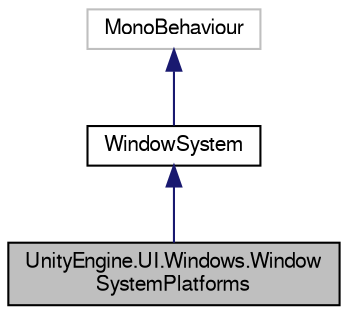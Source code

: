 digraph "UnityEngine.UI.Windows.WindowSystemPlatforms"
{
  edge [fontname="FreeSans",fontsize="10",labelfontname="FreeSans",labelfontsize="10"];
  node [fontname="FreeSans",fontsize="10",shape=record];
  Node1 [label="UnityEngine.UI.Windows.Window\lSystemPlatforms",height=0.2,width=0.4,color="black", fillcolor="grey75", style="filled", fontcolor="black"];
  Node2 -> Node1 [dir="back",color="midnightblue",fontsize="10",style="solid",fontname="FreeSans"];
  Node2 [label="WindowSystem",height=0.2,width=0.4,color="black", fillcolor="white", style="filled",URL="$class_unity_engine_1_1_u_i_1_1_windows_1_1_window_system.html"];
  Node3 -> Node2 [dir="back",color="midnightblue",fontsize="10",style="solid",fontname="FreeSans"];
  Node3 [label="MonoBehaviour",height=0.2,width=0.4,color="grey75", fillcolor="white", style="filled"];
}

